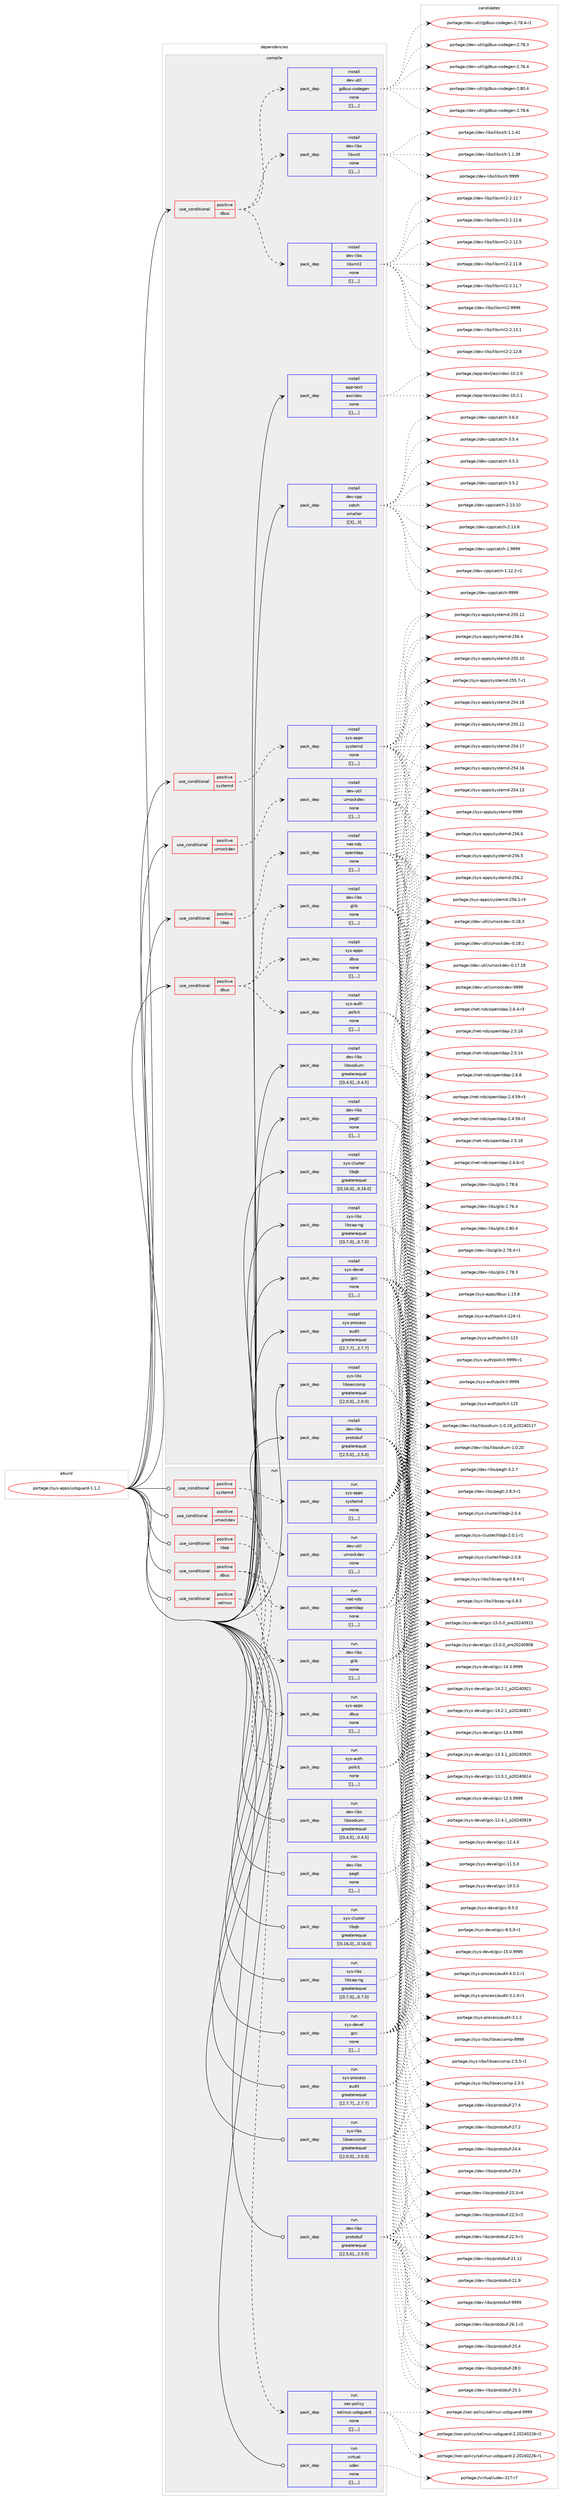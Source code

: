 digraph prolog {

# *************
# Graph options
# *************

newrank=true;
concentrate=true;
compound=true;
graph [rankdir=LR,fontname=Helvetica,fontsize=10,ranksep=1.5];#, ranksep=2.5, nodesep=0.2];
edge  [arrowhead=vee];
node  [fontname=Helvetica,fontsize=10];

# **********
# The ebuild
# **********

subgraph cluster_leftcol {
color=gray;
label=<<i>ebuild</i>>;
id [label="portage://sys-apps/usbguard-1.1.2", color=red, width=4, href="../sys-apps/usbguard-1.1.2.svg"];
}

# ****************
# The dependencies
# ****************

subgraph cluster_midcol {
color=gray;
label=<<i>dependencies</i>>;
subgraph cluster_compile {
fillcolor="#eeeeee";
style=filled;
label=<<i>compile</i>>;
subgraph cond117088 {
dependency437001 [label=<<TABLE BORDER="0" CELLBORDER="1" CELLSPACING="0" CELLPADDING="4"><TR><TD ROWSPAN="3" CELLPADDING="10">use_conditional</TD></TR><TR><TD>positive</TD></TR><TR><TD>dbus</TD></TR></TABLE>>, shape=none, color=red];
subgraph pack316968 {
dependency437002 [label=<<TABLE BORDER="0" CELLBORDER="1" CELLSPACING="0" CELLPADDING="4" WIDTH="220"><TR><TD ROWSPAN="6" CELLPADDING="30">pack_dep</TD></TR><TR><TD WIDTH="110">install</TD></TR><TR><TD>dev-libs</TD></TR><TR><TD>glib</TD></TR><TR><TD>none</TD></TR><TR><TD>[[],,,,]</TD></TR></TABLE>>, shape=none, color=blue];
}
dependency437001:e -> dependency437002:w [weight=20,style="dashed",arrowhead="vee"];
subgraph pack316969 {
dependency437003 [label=<<TABLE BORDER="0" CELLBORDER="1" CELLSPACING="0" CELLPADDING="4" WIDTH="220"><TR><TD ROWSPAN="6" CELLPADDING="30">pack_dep</TD></TR><TR><TD WIDTH="110">install</TD></TR><TR><TD>sys-apps</TD></TR><TR><TD>dbus</TD></TR><TR><TD>none</TD></TR><TR><TD>[[],,,,]</TD></TR></TABLE>>, shape=none, color=blue];
}
dependency437001:e -> dependency437003:w [weight=20,style="dashed",arrowhead="vee"];
subgraph pack316970 {
dependency437004 [label=<<TABLE BORDER="0" CELLBORDER="1" CELLSPACING="0" CELLPADDING="4" WIDTH="220"><TR><TD ROWSPAN="6" CELLPADDING="30">pack_dep</TD></TR><TR><TD WIDTH="110">install</TD></TR><TR><TD>sys-auth</TD></TR><TR><TD>polkit</TD></TR><TR><TD>none</TD></TR><TR><TD>[[],,,,]</TD></TR></TABLE>>, shape=none, color=blue];
}
dependency437001:e -> dependency437004:w [weight=20,style="dashed",arrowhead="vee"];
}
id:e -> dependency437001:w [weight=20,style="solid",arrowhead="vee"];
subgraph cond117089 {
dependency437005 [label=<<TABLE BORDER="0" CELLBORDER="1" CELLSPACING="0" CELLPADDING="4"><TR><TD ROWSPAN="3" CELLPADDING="10">use_conditional</TD></TR><TR><TD>positive</TD></TR><TR><TD>dbus</TD></TR></TABLE>>, shape=none, color=red];
subgraph pack316971 {
dependency437006 [label=<<TABLE BORDER="0" CELLBORDER="1" CELLSPACING="0" CELLPADDING="4" WIDTH="220"><TR><TD ROWSPAN="6" CELLPADDING="30">pack_dep</TD></TR><TR><TD WIDTH="110">install</TD></TR><TR><TD>dev-libs</TD></TR><TR><TD>libxml2</TD></TR><TR><TD>none</TD></TR><TR><TD>[[],,,,]</TD></TR></TABLE>>, shape=none, color=blue];
}
dependency437005:e -> dependency437006:w [weight=20,style="dashed",arrowhead="vee"];
subgraph pack316972 {
dependency437007 [label=<<TABLE BORDER="0" CELLBORDER="1" CELLSPACING="0" CELLPADDING="4" WIDTH="220"><TR><TD ROWSPAN="6" CELLPADDING="30">pack_dep</TD></TR><TR><TD WIDTH="110">install</TD></TR><TR><TD>dev-libs</TD></TR><TR><TD>libxslt</TD></TR><TR><TD>none</TD></TR><TR><TD>[[],,,,]</TD></TR></TABLE>>, shape=none, color=blue];
}
dependency437005:e -> dependency437007:w [weight=20,style="dashed",arrowhead="vee"];
subgraph pack316973 {
dependency437008 [label=<<TABLE BORDER="0" CELLBORDER="1" CELLSPACING="0" CELLPADDING="4" WIDTH="220"><TR><TD ROWSPAN="6" CELLPADDING="30">pack_dep</TD></TR><TR><TD WIDTH="110">install</TD></TR><TR><TD>dev-util</TD></TR><TR><TD>gdbus-codegen</TD></TR><TR><TD>none</TD></TR><TR><TD>[[],,,,]</TD></TR></TABLE>>, shape=none, color=blue];
}
dependency437005:e -> dependency437008:w [weight=20,style="dashed",arrowhead="vee"];
}
id:e -> dependency437005:w [weight=20,style="solid",arrowhead="vee"];
subgraph cond117090 {
dependency437009 [label=<<TABLE BORDER="0" CELLBORDER="1" CELLSPACING="0" CELLPADDING="4"><TR><TD ROWSPAN="3" CELLPADDING="10">use_conditional</TD></TR><TR><TD>positive</TD></TR><TR><TD>ldap</TD></TR></TABLE>>, shape=none, color=red];
subgraph pack316974 {
dependency437010 [label=<<TABLE BORDER="0" CELLBORDER="1" CELLSPACING="0" CELLPADDING="4" WIDTH="220"><TR><TD ROWSPAN="6" CELLPADDING="30">pack_dep</TD></TR><TR><TD WIDTH="110">install</TD></TR><TR><TD>net-nds</TD></TR><TR><TD>openldap</TD></TR><TR><TD>none</TD></TR><TR><TD>[[],,,,]</TD></TR></TABLE>>, shape=none, color=blue];
}
dependency437009:e -> dependency437010:w [weight=20,style="dashed",arrowhead="vee"];
}
id:e -> dependency437009:w [weight=20,style="solid",arrowhead="vee"];
subgraph cond117091 {
dependency437011 [label=<<TABLE BORDER="0" CELLBORDER="1" CELLSPACING="0" CELLPADDING="4"><TR><TD ROWSPAN="3" CELLPADDING="10">use_conditional</TD></TR><TR><TD>positive</TD></TR><TR><TD>systemd</TD></TR></TABLE>>, shape=none, color=red];
subgraph pack316975 {
dependency437012 [label=<<TABLE BORDER="0" CELLBORDER="1" CELLSPACING="0" CELLPADDING="4" WIDTH="220"><TR><TD ROWSPAN="6" CELLPADDING="30">pack_dep</TD></TR><TR><TD WIDTH="110">install</TD></TR><TR><TD>sys-apps</TD></TR><TR><TD>systemd</TD></TR><TR><TD>none</TD></TR><TR><TD>[[],,,,]</TD></TR></TABLE>>, shape=none, color=blue];
}
dependency437011:e -> dependency437012:w [weight=20,style="dashed",arrowhead="vee"];
}
id:e -> dependency437011:w [weight=20,style="solid",arrowhead="vee"];
subgraph cond117092 {
dependency437013 [label=<<TABLE BORDER="0" CELLBORDER="1" CELLSPACING="0" CELLPADDING="4"><TR><TD ROWSPAN="3" CELLPADDING="10">use_conditional</TD></TR><TR><TD>positive</TD></TR><TR><TD>umockdev</TD></TR></TABLE>>, shape=none, color=red];
subgraph pack316976 {
dependency437014 [label=<<TABLE BORDER="0" CELLBORDER="1" CELLSPACING="0" CELLPADDING="4" WIDTH="220"><TR><TD ROWSPAN="6" CELLPADDING="30">pack_dep</TD></TR><TR><TD WIDTH="110">install</TD></TR><TR><TD>dev-util</TD></TR><TR><TD>umockdev</TD></TR><TR><TD>none</TD></TR><TR><TD>[[],,,,]</TD></TR></TABLE>>, shape=none, color=blue];
}
dependency437013:e -> dependency437014:w [weight=20,style="dashed",arrowhead="vee"];
}
id:e -> dependency437013:w [weight=20,style="solid",arrowhead="vee"];
subgraph pack316977 {
dependency437015 [label=<<TABLE BORDER="0" CELLBORDER="1" CELLSPACING="0" CELLPADDING="4" WIDTH="220"><TR><TD ROWSPAN="6" CELLPADDING="30">pack_dep</TD></TR><TR><TD WIDTH="110">install</TD></TR><TR><TD>app-text</TD></TR><TR><TD>asciidoc</TD></TR><TR><TD>none</TD></TR><TR><TD>[[],,,,]</TD></TR></TABLE>>, shape=none, color=blue];
}
id:e -> dependency437015:w [weight=20,style="solid",arrowhead="vee"];
subgraph pack316978 {
dependency437016 [label=<<TABLE BORDER="0" CELLBORDER="1" CELLSPACING="0" CELLPADDING="4" WIDTH="220"><TR><TD ROWSPAN="6" CELLPADDING="30">pack_dep</TD></TR><TR><TD WIDTH="110">install</TD></TR><TR><TD>dev-cpp</TD></TR><TR><TD>catch</TD></TR><TR><TD>smaller</TD></TR><TR><TD>[[3],,,3]</TD></TR></TABLE>>, shape=none, color=blue];
}
id:e -> dependency437016:w [weight=20,style="solid",arrowhead="vee"];
subgraph pack316979 {
dependency437017 [label=<<TABLE BORDER="0" CELLBORDER="1" CELLSPACING="0" CELLPADDING="4" WIDTH="220"><TR><TD ROWSPAN="6" CELLPADDING="30">pack_dep</TD></TR><TR><TD WIDTH="110">install</TD></TR><TR><TD>dev-libs</TD></TR><TR><TD>libsodium</TD></TR><TR><TD>greaterequal</TD></TR><TR><TD>[[0,4,5],,,0.4.5]</TD></TR></TABLE>>, shape=none, color=blue];
}
id:e -> dependency437017:w [weight=20,style="solid",arrowhead="vee"];
subgraph pack316980 {
dependency437018 [label=<<TABLE BORDER="0" CELLBORDER="1" CELLSPACING="0" CELLPADDING="4" WIDTH="220"><TR><TD ROWSPAN="6" CELLPADDING="30">pack_dep</TD></TR><TR><TD WIDTH="110">install</TD></TR><TR><TD>dev-libs</TD></TR><TR><TD>pegtl</TD></TR><TR><TD>none</TD></TR><TR><TD>[[],,,,]</TD></TR></TABLE>>, shape=none, color=blue];
}
id:e -> dependency437018:w [weight=20,style="solid",arrowhead="vee"];
subgraph pack316981 {
dependency437019 [label=<<TABLE BORDER="0" CELLBORDER="1" CELLSPACING="0" CELLPADDING="4" WIDTH="220"><TR><TD ROWSPAN="6" CELLPADDING="30">pack_dep</TD></TR><TR><TD WIDTH="110">install</TD></TR><TR><TD>dev-libs</TD></TR><TR><TD>protobuf</TD></TR><TR><TD>greaterequal</TD></TR><TR><TD>[[2,5,0],,,2.5.0]</TD></TR></TABLE>>, shape=none, color=blue];
}
id:e -> dependency437019:w [weight=20,style="solid",arrowhead="vee"];
subgraph pack316982 {
dependency437020 [label=<<TABLE BORDER="0" CELLBORDER="1" CELLSPACING="0" CELLPADDING="4" WIDTH="220"><TR><TD ROWSPAN="6" CELLPADDING="30">pack_dep</TD></TR><TR><TD WIDTH="110">install</TD></TR><TR><TD>sys-cluster</TD></TR><TR><TD>libqb</TD></TR><TR><TD>greaterequal</TD></TR><TR><TD>[[0,16,0],,,0.16.0]</TD></TR></TABLE>>, shape=none, color=blue];
}
id:e -> dependency437020:w [weight=20,style="solid",arrowhead="vee"];
subgraph pack316983 {
dependency437021 [label=<<TABLE BORDER="0" CELLBORDER="1" CELLSPACING="0" CELLPADDING="4" WIDTH="220"><TR><TD ROWSPAN="6" CELLPADDING="30">pack_dep</TD></TR><TR><TD WIDTH="110">install</TD></TR><TR><TD>sys-devel</TD></TR><TR><TD>gcc</TD></TR><TR><TD>none</TD></TR><TR><TD>[[],,,,]</TD></TR></TABLE>>, shape=none, color=blue];
}
id:e -> dependency437021:w [weight=20,style="solid",arrowhead="vee"];
subgraph pack316984 {
dependency437022 [label=<<TABLE BORDER="0" CELLBORDER="1" CELLSPACING="0" CELLPADDING="4" WIDTH="220"><TR><TD ROWSPAN="6" CELLPADDING="30">pack_dep</TD></TR><TR><TD WIDTH="110">install</TD></TR><TR><TD>sys-libs</TD></TR><TR><TD>libcap-ng</TD></TR><TR><TD>greaterequal</TD></TR><TR><TD>[[0,7,0],,,0.7.0]</TD></TR></TABLE>>, shape=none, color=blue];
}
id:e -> dependency437022:w [weight=20,style="solid",arrowhead="vee"];
subgraph pack316985 {
dependency437023 [label=<<TABLE BORDER="0" CELLBORDER="1" CELLSPACING="0" CELLPADDING="4" WIDTH="220"><TR><TD ROWSPAN="6" CELLPADDING="30">pack_dep</TD></TR><TR><TD WIDTH="110">install</TD></TR><TR><TD>sys-libs</TD></TR><TR><TD>libseccomp</TD></TR><TR><TD>greaterequal</TD></TR><TR><TD>[[2,0,0],,,2.0.0]</TD></TR></TABLE>>, shape=none, color=blue];
}
id:e -> dependency437023:w [weight=20,style="solid",arrowhead="vee"];
subgraph pack316986 {
dependency437024 [label=<<TABLE BORDER="0" CELLBORDER="1" CELLSPACING="0" CELLPADDING="4" WIDTH="220"><TR><TD ROWSPAN="6" CELLPADDING="30">pack_dep</TD></TR><TR><TD WIDTH="110">install</TD></TR><TR><TD>sys-process</TD></TR><TR><TD>audit</TD></TR><TR><TD>greaterequal</TD></TR><TR><TD>[[2,7,7],,,2.7.7]</TD></TR></TABLE>>, shape=none, color=blue];
}
id:e -> dependency437024:w [weight=20,style="solid",arrowhead="vee"];
}
subgraph cluster_compileandrun {
fillcolor="#eeeeee";
style=filled;
label=<<i>compile and run</i>>;
}
subgraph cluster_run {
fillcolor="#eeeeee";
style=filled;
label=<<i>run</i>>;
subgraph cond117093 {
dependency437025 [label=<<TABLE BORDER="0" CELLBORDER="1" CELLSPACING="0" CELLPADDING="4"><TR><TD ROWSPAN="3" CELLPADDING="10">use_conditional</TD></TR><TR><TD>positive</TD></TR><TR><TD>dbus</TD></TR></TABLE>>, shape=none, color=red];
subgraph pack316987 {
dependency437026 [label=<<TABLE BORDER="0" CELLBORDER="1" CELLSPACING="0" CELLPADDING="4" WIDTH="220"><TR><TD ROWSPAN="6" CELLPADDING="30">pack_dep</TD></TR><TR><TD WIDTH="110">run</TD></TR><TR><TD>dev-libs</TD></TR><TR><TD>glib</TD></TR><TR><TD>none</TD></TR><TR><TD>[[],,,,]</TD></TR></TABLE>>, shape=none, color=blue];
}
dependency437025:e -> dependency437026:w [weight=20,style="dashed",arrowhead="vee"];
subgraph pack316988 {
dependency437027 [label=<<TABLE BORDER="0" CELLBORDER="1" CELLSPACING="0" CELLPADDING="4" WIDTH="220"><TR><TD ROWSPAN="6" CELLPADDING="30">pack_dep</TD></TR><TR><TD WIDTH="110">run</TD></TR><TR><TD>sys-apps</TD></TR><TR><TD>dbus</TD></TR><TR><TD>none</TD></TR><TR><TD>[[],,,,]</TD></TR></TABLE>>, shape=none, color=blue];
}
dependency437025:e -> dependency437027:w [weight=20,style="dashed",arrowhead="vee"];
subgraph pack316989 {
dependency437028 [label=<<TABLE BORDER="0" CELLBORDER="1" CELLSPACING="0" CELLPADDING="4" WIDTH="220"><TR><TD ROWSPAN="6" CELLPADDING="30">pack_dep</TD></TR><TR><TD WIDTH="110">run</TD></TR><TR><TD>sys-auth</TD></TR><TR><TD>polkit</TD></TR><TR><TD>none</TD></TR><TR><TD>[[],,,,]</TD></TR></TABLE>>, shape=none, color=blue];
}
dependency437025:e -> dependency437028:w [weight=20,style="dashed",arrowhead="vee"];
}
id:e -> dependency437025:w [weight=20,style="solid",arrowhead="odot"];
subgraph cond117094 {
dependency437029 [label=<<TABLE BORDER="0" CELLBORDER="1" CELLSPACING="0" CELLPADDING="4"><TR><TD ROWSPAN="3" CELLPADDING="10">use_conditional</TD></TR><TR><TD>positive</TD></TR><TR><TD>ldap</TD></TR></TABLE>>, shape=none, color=red];
subgraph pack316990 {
dependency437030 [label=<<TABLE BORDER="0" CELLBORDER="1" CELLSPACING="0" CELLPADDING="4" WIDTH="220"><TR><TD ROWSPAN="6" CELLPADDING="30">pack_dep</TD></TR><TR><TD WIDTH="110">run</TD></TR><TR><TD>net-nds</TD></TR><TR><TD>openldap</TD></TR><TR><TD>none</TD></TR><TR><TD>[[],,,,]</TD></TR></TABLE>>, shape=none, color=blue];
}
dependency437029:e -> dependency437030:w [weight=20,style="dashed",arrowhead="vee"];
}
id:e -> dependency437029:w [weight=20,style="solid",arrowhead="odot"];
subgraph cond117095 {
dependency437031 [label=<<TABLE BORDER="0" CELLBORDER="1" CELLSPACING="0" CELLPADDING="4"><TR><TD ROWSPAN="3" CELLPADDING="10">use_conditional</TD></TR><TR><TD>positive</TD></TR><TR><TD>selinux</TD></TR></TABLE>>, shape=none, color=red];
subgraph pack316991 {
dependency437032 [label=<<TABLE BORDER="0" CELLBORDER="1" CELLSPACING="0" CELLPADDING="4" WIDTH="220"><TR><TD ROWSPAN="6" CELLPADDING="30">pack_dep</TD></TR><TR><TD WIDTH="110">run</TD></TR><TR><TD>sec-policy</TD></TR><TR><TD>selinux-usbguard</TD></TR><TR><TD>none</TD></TR><TR><TD>[[],,,,]</TD></TR></TABLE>>, shape=none, color=blue];
}
dependency437031:e -> dependency437032:w [weight=20,style="dashed",arrowhead="vee"];
}
id:e -> dependency437031:w [weight=20,style="solid",arrowhead="odot"];
subgraph cond117096 {
dependency437033 [label=<<TABLE BORDER="0" CELLBORDER="1" CELLSPACING="0" CELLPADDING="4"><TR><TD ROWSPAN="3" CELLPADDING="10">use_conditional</TD></TR><TR><TD>positive</TD></TR><TR><TD>systemd</TD></TR></TABLE>>, shape=none, color=red];
subgraph pack316992 {
dependency437034 [label=<<TABLE BORDER="0" CELLBORDER="1" CELLSPACING="0" CELLPADDING="4" WIDTH="220"><TR><TD ROWSPAN="6" CELLPADDING="30">pack_dep</TD></TR><TR><TD WIDTH="110">run</TD></TR><TR><TD>sys-apps</TD></TR><TR><TD>systemd</TD></TR><TR><TD>none</TD></TR><TR><TD>[[],,,,]</TD></TR></TABLE>>, shape=none, color=blue];
}
dependency437033:e -> dependency437034:w [weight=20,style="dashed",arrowhead="vee"];
}
id:e -> dependency437033:w [weight=20,style="solid",arrowhead="odot"];
subgraph cond117097 {
dependency437035 [label=<<TABLE BORDER="0" CELLBORDER="1" CELLSPACING="0" CELLPADDING="4"><TR><TD ROWSPAN="3" CELLPADDING="10">use_conditional</TD></TR><TR><TD>positive</TD></TR><TR><TD>umockdev</TD></TR></TABLE>>, shape=none, color=red];
subgraph pack316993 {
dependency437036 [label=<<TABLE BORDER="0" CELLBORDER="1" CELLSPACING="0" CELLPADDING="4" WIDTH="220"><TR><TD ROWSPAN="6" CELLPADDING="30">pack_dep</TD></TR><TR><TD WIDTH="110">run</TD></TR><TR><TD>dev-util</TD></TR><TR><TD>umockdev</TD></TR><TR><TD>none</TD></TR><TR><TD>[[],,,,]</TD></TR></TABLE>>, shape=none, color=blue];
}
dependency437035:e -> dependency437036:w [weight=20,style="dashed",arrowhead="vee"];
}
id:e -> dependency437035:w [weight=20,style="solid",arrowhead="odot"];
subgraph pack316994 {
dependency437037 [label=<<TABLE BORDER="0" CELLBORDER="1" CELLSPACING="0" CELLPADDING="4" WIDTH="220"><TR><TD ROWSPAN="6" CELLPADDING="30">pack_dep</TD></TR><TR><TD WIDTH="110">run</TD></TR><TR><TD>dev-libs</TD></TR><TR><TD>libsodium</TD></TR><TR><TD>greaterequal</TD></TR><TR><TD>[[0,4,5],,,0.4.5]</TD></TR></TABLE>>, shape=none, color=blue];
}
id:e -> dependency437037:w [weight=20,style="solid",arrowhead="odot"];
subgraph pack316995 {
dependency437038 [label=<<TABLE BORDER="0" CELLBORDER="1" CELLSPACING="0" CELLPADDING="4" WIDTH="220"><TR><TD ROWSPAN="6" CELLPADDING="30">pack_dep</TD></TR><TR><TD WIDTH="110">run</TD></TR><TR><TD>dev-libs</TD></TR><TR><TD>pegtl</TD></TR><TR><TD>none</TD></TR><TR><TD>[[],,,,]</TD></TR></TABLE>>, shape=none, color=blue];
}
id:e -> dependency437038:w [weight=20,style="solid",arrowhead="odot"];
subgraph pack316996 {
dependency437039 [label=<<TABLE BORDER="0" CELLBORDER="1" CELLSPACING="0" CELLPADDING="4" WIDTH="220"><TR><TD ROWSPAN="6" CELLPADDING="30">pack_dep</TD></TR><TR><TD WIDTH="110">run</TD></TR><TR><TD>dev-libs</TD></TR><TR><TD>protobuf</TD></TR><TR><TD>greaterequal</TD></TR><TR><TD>[[2,5,0],,,2.5.0]</TD></TR></TABLE>>, shape=none, color=blue];
}
id:e -> dependency437039:w [weight=20,style="solid",arrowhead="odot"];
subgraph pack316997 {
dependency437040 [label=<<TABLE BORDER="0" CELLBORDER="1" CELLSPACING="0" CELLPADDING="4" WIDTH="220"><TR><TD ROWSPAN="6" CELLPADDING="30">pack_dep</TD></TR><TR><TD WIDTH="110">run</TD></TR><TR><TD>sys-cluster</TD></TR><TR><TD>libqb</TD></TR><TR><TD>greaterequal</TD></TR><TR><TD>[[0,16,0],,,0.16.0]</TD></TR></TABLE>>, shape=none, color=blue];
}
id:e -> dependency437040:w [weight=20,style="solid",arrowhead="odot"];
subgraph pack316998 {
dependency437041 [label=<<TABLE BORDER="0" CELLBORDER="1" CELLSPACING="0" CELLPADDING="4" WIDTH="220"><TR><TD ROWSPAN="6" CELLPADDING="30">pack_dep</TD></TR><TR><TD WIDTH="110">run</TD></TR><TR><TD>sys-devel</TD></TR><TR><TD>gcc</TD></TR><TR><TD>none</TD></TR><TR><TD>[[],,,,]</TD></TR></TABLE>>, shape=none, color=blue];
}
id:e -> dependency437041:w [weight=20,style="solid",arrowhead="odot"];
subgraph pack316999 {
dependency437042 [label=<<TABLE BORDER="0" CELLBORDER="1" CELLSPACING="0" CELLPADDING="4" WIDTH="220"><TR><TD ROWSPAN="6" CELLPADDING="30">pack_dep</TD></TR><TR><TD WIDTH="110">run</TD></TR><TR><TD>sys-libs</TD></TR><TR><TD>libcap-ng</TD></TR><TR><TD>greaterequal</TD></TR><TR><TD>[[0,7,0],,,0.7.0]</TD></TR></TABLE>>, shape=none, color=blue];
}
id:e -> dependency437042:w [weight=20,style="solid",arrowhead="odot"];
subgraph pack317000 {
dependency437043 [label=<<TABLE BORDER="0" CELLBORDER="1" CELLSPACING="0" CELLPADDING="4" WIDTH="220"><TR><TD ROWSPAN="6" CELLPADDING="30">pack_dep</TD></TR><TR><TD WIDTH="110">run</TD></TR><TR><TD>sys-libs</TD></TR><TR><TD>libseccomp</TD></TR><TR><TD>greaterequal</TD></TR><TR><TD>[[2,0,0],,,2.0.0]</TD></TR></TABLE>>, shape=none, color=blue];
}
id:e -> dependency437043:w [weight=20,style="solid",arrowhead="odot"];
subgraph pack317001 {
dependency437044 [label=<<TABLE BORDER="0" CELLBORDER="1" CELLSPACING="0" CELLPADDING="4" WIDTH="220"><TR><TD ROWSPAN="6" CELLPADDING="30">pack_dep</TD></TR><TR><TD WIDTH="110">run</TD></TR><TR><TD>sys-process</TD></TR><TR><TD>audit</TD></TR><TR><TD>greaterequal</TD></TR><TR><TD>[[2,7,7],,,2.7.7]</TD></TR></TABLE>>, shape=none, color=blue];
}
id:e -> dependency437044:w [weight=20,style="solid",arrowhead="odot"];
subgraph pack317002 {
dependency437045 [label=<<TABLE BORDER="0" CELLBORDER="1" CELLSPACING="0" CELLPADDING="4" WIDTH="220"><TR><TD ROWSPAN="6" CELLPADDING="30">pack_dep</TD></TR><TR><TD WIDTH="110">run</TD></TR><TR><TD>virtual</TD></TR><TR><TD>udev</TD></TR><TR><TD>none</TD></TR><TR><TD>[[],,,,]</TD></TR></TABLE>>, shape=none, color=blue];
}
id:e -> dependency437045:w [weight=20,style="solid",arrowhead="odot"];
}
}

# **************
# The candidates
# **************

subgraph cluster_choices {
rank=same;
color=gray;
label=<<i>candidates</i>>;

subgraph choice316968 {
color=black;
nodesep=1;
choice1001011184510810598115471031081059845504656484652 [label="portage://dev-libs/glib-2.80.4", color=red, width=4,href="../dev-libs/glib-2.80.4.svg"];
choice1001011184510810598115471031081059845504655564654 [label="portage://dev-libs/glib-2.78.6", color=red, width=4,href="../dev-libs/glib-2.78.6.svg"];
choice10010111845108105981154710310810598455046555646524511449 [label="portage://dev-libs/glib-2.78.4-r1", color=red, width=4,href="../dev-libs/glib-2.78.4-r1.svg"];
choice1001011184510810598115471031081059845504655564651 [label="portage://dev-libs/glib-2.78.3", color=red, width=4,href="../dev-libs/glib-2.78.3.svg"];
choice1001011184510810598115471031081059845504655544652 [label="portage://dev-libs/glib-2.76.4", color=red, width=4,href="../dev-libs/glib-2.76.4.svg"];
dependency437002:e -> choice1001011184510810598115471031081059845504656484652:w [style=dotted,weight="100"];
dependency437002:e -> choice1001011184510810598115471031081059845504655564654:w [style=dotted,weight="100"];
dependency437002:e -> choice10010111845108105981154710310810598455046555646524511449:w [style=dotted,weight="100"];
dependency437002:e -> choice1001011184510810598115471031081059845504655564651:w [style=dotted,weight="100"];
dependency437002:e -> choice1001011184510810598115471031081059845504655544652:w [style=dotted,weight="100"];
}
subgraph choice316969 {
color=black;
nodesep=1;
choice1151211154597112112115471009811711545494649534656 [label="portage://sys-apps/dbus-1.15.8", color=red, width=4,href="../sys-apps/dbus-1.15.8.svg"];
dependency437003:e -> choice1151211154597112112115471009811711545494649534656:w [style=dotted,weight="100"];
}
subgraph choice316970 {
color=black;
nodesep=1;
choice11512111545971171161044711211110810710511645575757574511449 [label="portage://sys-auth/polkit-9999-r1", color=red, width=4,href="../sys-auth/polkit-9999-r1.svg"];
choice1151211154597117116104471121111081071051164557575757 [label="portage://sys-auth/polkit-9999", color=red, width=4,href="../sys-auth/polkit-9999.svg"];
choice11512111545971171161044711211110810710511645495053 [label="portage://sys-auth/polkit-125", color=red, width=4,href="../sys-auth/polkit-125.svg"];
choice115121115459711711610447112111108107105116454950524511449 [label="portage://sys-auth/polkit-124-r1", color=red, width=4,href="../sys-auth/polkit-124-r1.svg"];
choice11512111545971171161044711211110810710511645495051 [label="portage://sys-auth/polkit-123", color=red, width=4,href="../sys-auth/polkit-123.svg"];
dependency437004:e -> choice11512111545971171161044711211110810710511645575757574511449:w [style=dotted,weight="100"];
dependency437004:e -> choice1151211154597117116104471121111081071051164557575757:w [style=dotted,weight="100"];
dependency437004:e -> choice11512111545971171161044711211110810710511645495053:w [style=dotted,weight="100"];
dependency437004:e -> choice115121115459711711610447112111108107105116454950524511449:w [style=dotted,weight="100"];
dependency437004:e -> choice11512111545971171161044711211110810710511645495051:w [style=dotted,weight="100"];
}
subgraph choice316971 {
color=black;
nodesep=1;
choice10010111845108105981154710810598120109108504557575757 [label="portage://dev-libs/libxml2-9999", color=red, width=4,href="../dev-libs/libxml2-9999.svg"];
choice100101118451081059811547108105981201091085045504649514649 [label="portage://dev-libs/libxml2-2.13.1", color=red, width=4,href="../dev-libs/libxml2-2.13.1.svg"];
choice100101118451081059811547108105981201091085045504649504656 [label="portage://dev-libs/libxml2-2.12.8", color=red, width=4,href="../dev-libs/libxml2-2.12.8.svg"];
choice100101118451081059811547108105981201091085045504649504655 [label="portage://dev-libs/libxml2-2.12.7", color=red, width=4,href="../dev-libs/libxml2-2.12.7.svg"];
choice100101118451081059811547108105981201091085045504649504654 [label="portage://dev-libs/libxml2-2.12.6", color=red, width=4,href="../dev-libs/libxml2-2.12.6.svg"];
choice100101118451081059811547108105981201091085045504649504653 [label="portage://dev-libs/libxml2-2.12.5", color=red, width=4,href="../dev-libs/libxml2-2.12.5.svg"];
choice100101118451081059811547108105981201091085045504649494656 [label="portage://dev-libs/libxml2-2.11.8", color=red, width=4,href="../dev-libs/libxml2-2.11.8.svg"];
choice100101118451081059811547108105981201091085045504649494655 [label="portage://dev-libs/libxml2-2.11.7", color=red, width=4,href="../dev-libs/libxml2-2.11.7.svg"];
dependency437006:e -> choice10010111845108105981154710810598120109108504557575757:w [style=dotted,weight="100"];
dependency437006:e -> choice100101118451081059811547108105981201091085045504649514649:w [style=dotted,weight="100"];
dependency437006:e -> choice100101118451081059811547108105981201091085045504649504656:w [style=dotted,weight="100"];
dependency437006:e -> choice100101118451081059811547108105981201091085045504649504655:w [style=dotted,weight="100"];
dependency437006:e -> choice100101118451081059811547108105981201091085045504649504654:w [style=dotted,weight="100"];
dependency437006:e -> choice100101118451081059811547108105981201091085045504649504653:w [style=dotted,weight="100"];
dependency437006:e -> choice100101118451081059811547108105981201091085045504649494656:w [style=dotted,weight="100"];
dependency437006:e -> choice100101118451081059811547108105981201091085045504649494655:w [style=dotted,weight="100"];
}
subgraph choice316972 {
color=black;
nodesep=1;
choice100101118451081059811547108105981201151081164557575757 [label="portage://dev-libs/libxslt-9999", color=red, width=4,href="../dev-libs/libxslt-9999.svg"];
choice1001011184510810598115471081059812011510811645494649465249 [label="portage://dev-libs/libxslt-1.1.41", color=red, width=4,href="../dev-libs/libxslt-1.1.41.svg"];
choice1001011184510810598115471081059812011510811645494649465157 [label="portage://dev-libs/libxslt-1.1.39", color=red, width=4,href="../dev-libs/libxslt-1.1.39.svg"];
dependency437007:e -> choice100101118451081059811547108105981201151081164557575757:w [style=dotted,weight="100"];
dependency437007:e -> choice1001011184510810598115471081059812011510811645494649465249:w [style=dotted,weight="100"];
dependency437007:e -> choice1001011184510810598115471081059812011510811645494649465157:w [style=dotted,weight="100"];
}
subgraph choice316973 {
color=black;
nodesep=1;
choice100101118451171161051084710310098117115459911110010110310111045504656484652 [label="portage://dev-util/gdbus-codegen-2.80.4", color=red, width=4,href="../dev-util/gdbus-codegen-2.80.4.svg"];
choice100101118451171161051084710310098117115459911110010110310111045504655564654 [label="portage://dev-util/gdbus-codegen-2.78.6", color=red, width=4,href="../dev-util/gdbus-codegen-2.78.6.svg"];
choice1001011184511711610510847103100981171154599111100101103101110455046555646524511449 [label="portage://dev-util/gdbus-codegen-2.78.4-r1", color=red, width=4,href="../dev-util/gdbus-codegen-2.78.4-r1.svg"];
choice100101118451171161051084710310098117115459911110010110310111045504655564651 [label="portage://dev-util/gdbus-codegen-2.78.3", color=red, width=4,href="../dev-util/gdbus-codegen-2.78.3.svg"];
choice100101118451171161051084710310098117115459911110010110310111045504655544652 [label="portage://dev-util/gdbus-codegen-2.76.4", color=red, width=4,href="../dev-util/gdbus-codegen-2.76.4.svg"];
dependency437008:e -> choice100101118451171161051084710310098117115459911110010110310111045504656484652:w [style=dotted,weight="100"];
dependency437008:e -> choice100101118451171161051084710310098117115459911110010110310111045504655564654:w [style=dotted,weight="100"];
dependency437008:e -> choice1001011184511711610510847103100981171154599111100101103101110455046555646524511449:w [style=dotted,weight="100"];
dependency437008:e -> choice100101118451171161051084710310098117115459911110010110310111045504655564651:w [style=dotted,weight="100"];
dependency437008:e -> choice100101118451171161051084710310098117115459911110010110310111045504655544652:w [style=dotted,weight="100"];
}
subgraph choice316974 {
color=black;
nodesep=1;
choice110101116451101001154711111210111010810097112455046544656 [label="portage://net-nds/openldap-2.6.8", color=red, width=4,href="../net-nds/openldap-2.6.8.svg"];
choice1101011164511010011547111112101110108100971124550465446544511450 [label="portage://net-nds/openldap-2.6.6-r2", color=red, width=4,href="../net-nds/openldap-2.6.6-r2.svg"];
choice1101011164511010011547111112101110108100971124550465446524511451 [label="portage://net-nds/openldap-2.6.4-r3", color=red, width=4,href="../net-nds/openldap-2.6.4-r3.svg"];
choice11010111645110100115471111121011101081009711245504653464956 [label="portage://net-nds/openldap-2.5.18", color=red, width=4,href="../net-nds/openldap-2.5.18.svg"];
choice11010111645110100115471111121011101081009711245504653464954 [label="portage://net-nds/openldap-2.5.16", color=red, width=4,href="../net-nds/openldap-2.5.16.svg"];
choice11010111645110100115471111121011101081009711245504653464952 [label="portage://net-nds/openldap-2.5.14", color=red, width=4,href="../net-nds/openldap-2.5.14.svg"];
choice110101116451101001154711111210111010810097112455046524653574511451 [label="portage://net-nds/openldap-2.4.59-r3", color=red, width=4,href="../net-nds/openldap-2.4.59-r3.svg"];
choice110101116451101001154711111210111010810097112455046524653574511450 [label="portage://net-nds/openldap-2.4.59-r2", color=red, width=4,href="../net-nds/openldap-2.4.59-r2.svg"];
dependency437010:e -> choice110101116451101001154711111210111010810097112455046544656:w [style=dotted,weight="100"];
dependency437010:e -> choice1101011164511010011547111112101110108100971124550465446544511450:w [style=dotted,weight="100"];
dependency437010:e -> choice1101011164511010011547111112101110108100971124550465446524511451:w [style=dotted,weight="100"];
dependency437010:e -> choice11010111645110100115471111121011101081009711245504653464956:w [style=dotted,weight="100"];
dependency437010:e -> choice11010111645110100115471111121011101081009711245504653464954:w [style=dotted,weight="100"];
dependency437010:e -> choice11010111645110100115471111121011101081009711245504653464952:w [style=dotted,weight="100"];
dependency437010:e -> choice110101116451101001154711111210111010810097112455046524653574511451:w [style=dotted,weight="100"];
dependency437010:e -> choice110101116451101001154711111210111010810097112455046524653574511450:w [style=dotted,weight="100"];
}
subgraph choice316975 {
color=black;
nodesep=1;
choice1151211154597112112115471151211151161011091004557575757 [label="portage://sys-apps/systemd-9999", color=red, width=4,href="../sys-apps/systemd-9999.svg"];
choice115121115459711211211547115121115116101109100455053544654 [label="portage://sys-apps/systemd-256.6", color=red, width=4,href="../sys-apps/systemd-256.6.svg"];
choice115121115459711211211547115121115116101109100455053544653 [label="portage://sys-apps/systemd-256.5", color=red, width=4,href="../sys-apps/systemd-256.5.svg"];
choice115121115459711211211547115121115116101109100455053544652 [label="portage://sys-apps/systemd-256.4", color=red, width=4,href="../sys-apps/systemd-256.4.svg"];
choice115121115459711211211547115121115116101109100455053544650 [label="portage://sys-apps/systemd-256.2", color=red, width=4,href="../sys-apps/systemd-256.2.svg"];
choice1151211154597112112115471151211151161011091004550535446494511451 [label="portage://sys-apps/systemd-256.1-r3", color=red, width=4,href="../sys-apps/systemd-256.1-r3.svg"];
choice11512111545971121121154711512111511610110910045505353464950 [label="portage://sys-apps/systemd-255.12", color=red, width=4,href="../sys-apps/systemd-255.12.svg"];
choice11512111545971121121154711512111511610110910045505353464949 [label="portage://sys-apps/systemd-255.11", color=red, width=4,href="../sys-apps/systemd-255.11.svg"];
choice11512111545971121121154711512111511610110910045505353464948 [label="portage://sys-apps/systemd-255.10", color=red, width=4,href="../sys-apps/systemd-255.10.svg"];
choice1151211154597112112115471151211151161011091004550535346554511449 [label="portage://sys-apps/systemd-255.7-r1", color=red, width=4,href="../sys-apps/systemd-255.7-r1.svg"];
choice11512111545971121121154711512111511610110910045505352464956 [label="portage://sys-apps/systemd-254.18", color=red, width=4,href="../sys-apps/systemd-254.18.svg"];
choice11512111545971121121154711512111511610110910045505352464955 [label="portage://sys-apps/systemd-254.17", color=red, width=4,href="../sys-apps/systemd-254.17.svg"];
choice11512111545971121121154711512111511610110910045505352464954 [label="portage://sys-apps/systemd-254.16", color=red, width=4,href="../sys-apps/systemd-254.16.svg"];
choice11512111545971121121154711512111511610110910045505352464951 [label="portage://sys-apps/systemd-254.13", color=red, width=4,href="../sys-apps/systemd-254.13.svg"];
dependency437012:e -> choice1151211154597112112115471151211151161011091004557575757:w [style=dotted,weight="100"];
dependency437012:e -> choice115121115459711211211547115121115116101109100455053544654:w [style=dotted,weight="100"];
dependency437012:e -> choice115121115459711211211547115121115116101109100455053544653:w [style=dotted,weight="100"];
dependency437012:e -> choice115121115459711211211547115121115116101109100455053544652:w [style=dotted,weight="100"];
dependency437012:e -> choice115121115459711211211547115121115116101109100455053544650:w [style=dotted,weight="100"];
dependency437012:e -> choice1151211154597112112115471151211151161011091004550535446494511451:w [style=dotted,weight="100"];
dependency437012:e -> choice11512111545971121121154711512111511610110910045505353464950:w [style=dotted,weight="100"];
dependency437012:e -> choice11512111545971121121154711512111511610110910045505353464949:w [style=dotted,weight="100"];
dependency437012:e -> choice11512111545971121121154711512111511610110910045505353464948:w [style=dotted,weight="100"];
dependency437012:e -> choice1151211154597112112115471151211151161011091004550535346554511449:w [style=dotted,weight="100"];
dependency437012:e -> choice11512111545971121121154711512111511610110910045505352464956:w [style=dotted,weight="100"];
dependency437012:e -> choice11512111545971121121154711512111511610110910045505352464955:w [style=dotted,weight="100"];
dependency437012:e -> choice11512111545971121121154711512111511610110910045505352464954:w [style=dotted,weight="100"];
dependency437012:e -> choice11512111545971121121154711512111511610110910045505352464951:w [style=dotted,weight="100"];
}
subgraph choice316976 {
color=black;
nodesep=1;
choice1001011184511711610510847117109111991071001011184557575757 [label="portage://dev-util/umockdev-9999", color=red, width=4,href="../dev-util/umockdev-9999.svg"];
choice10010111845117116105108471171091119910710010111845484649564651 [label="portage://dev-util/umockdev-0.18.3", color=red, width=4,href="../dev-util/umockdev-0.18.3.svg"];
choice10010111845117116105108471171091119910710010111845484649564649 [label="portage://dev-util/umockdev-0.18.1", color=red, width=4,href="../dev-util/umockdev-0.18.1.svg"];
choice1001011184511711610510847117109111991071001011184548464955464956 [label="portage://dev-util/umockdev-0.17.18", color=red, width=4,href="../dev-util/umockdev-0.17.18.svg"];
dependency437014:e -> choice1001011184511711610510847117109111991071001011184557575757:w [style=dotted,weight="100"];
dependency437014:e -> choice10010111845117116105108471171091119910710010111845484649564651:w [style=dotted,weight="100"];
dependency437014:e -> choice10010111845117116105108471171091119910710010111845484649564649:w [style=dotted,weight="100"];
dependency437014:e -> choice1001011184511711610510847117109111991071001011184548464955464956:w [style=dotted,weight="100"];
}
subgraph choice316977 {
color=black;
nodesep=1;
choice97112112451161011201164797115991051051001119945494846504649 [label="portage://app-text/asciidoc-10.2.1", color=red, width=4,href="../app-text/asciidoc-10.2.1.svg"];
choice97112112451161011201164797115991051051001119945494846504648 [label="portage://app-text/asciidoc-10.2.0", color=red, width=4,href="../app-text/asciidoc-10.2.0.svg"];
dependency437015:e -> choice97112112451161011201164797115991051051001119945494846504649:w [style=dotted,weight="100"];
dependency437015:e -> choice97112112451161011201164797115991051051001119945494846504648:w [style=dotted,weight="100"];
}
subgraph choice316978 {
color=black;
nodesep=1;
choice1001011184599112112479997116991044557575757 [label="portage://dev-cpp/catch-9999", color=red, width=4,href="../dev-cpp/catch-9999.svg"];
choice100101118459911211247999711699104455146544648 [label="portage://dev-cpp/catch-3.6.0", color=red, width=4,href="../dev-cpp/catch-3.6.0.svg"];
choice100101118459911211247999711699104455146534652 [label="portage://dev-cpp/catch-3.5.4", color=red, width=4,href="../dev-cpp/catch-3.5.4.svg"];
choice100101118459911211247999711699104455146534651 [label="portage://dev-cpp/catch-3.5.3", color=red, width=4,href="../dev-cpp/catch-3.5.3.svg"];
choice100101118459911211247999711699104455146534650 [label="portage://dev-cpp/catch-3.5.2", color=red, width=4,href="../dev-cpp/catch-3.5.2.svg"];
choice1001011184599112112479997116991044550464951464948 [label="portage://dev-cpp/catch-2.13.10", color=red, width=4,href="../dev-cpp/catch-2.13.10.svg"];
choice10010111845991121124799971169910445504649514656 [label="portage://dev-cpp/catch-2.13.8", color=red, width=4,href="../dev-cpp/catch-2.13.8.svg"];
choice10010111845991121124799971169910445494657575757 [label="portage://dev-cpp/catch-1.9999", color=red, width=4,href="../dev-cpp/catch-1.9999.svg"];
choice100101118459911211247999711699104454946495046504511450 [label="portage://dev-cpp/catch-1.12.2-r2", color=red, width=4,href="../dev-cpp/catch-1.12.2-r2.svg"];
dependency437016:e -> choice1001011184599112112479997116991044557575757:w [style=dotted,weight="100"];
dependency437016:e -> choice100101118459911211247999711699104455146544648:w [style=dotted,weight="100"];
dependency437016:e -> choice100101118459911211247999711699104455146534652:w [style=dotted,weight="100"];
dependency437016:e -> choice100101118459911211247999711699104455146534651:w [style=dotted,weight="100"];
dependency437016:e -> choice100101118459911211247999711699104455146534650:w [style=dotted,weight="100"];
dependency437016:e -> choice1001011184599112112479997116991044550464951464948:w [style=dotted,weight="100"];
dependency437016:e -> choice10010111845991121124799971169910445504649514656:w [style=dotted,weight="100"];
dependency437016:e -> choice10010111845991121124799971169910445494657575757:w [style=dotted,weight="100"];
dependency437016:e -> choice100101118459911211247999711699104454946495046504511450:w [style=dotted,weight="100"];
}
subgraph choice316979 {
color=black;
nodesep=1;
choice1001011184510810598115471081059811511110010511710945494648465048 [label="portage://dev-libs/libsodium-1.0.20", color=red, width=4,href="../dev-libs/libsodium-1.0.20.svg"];
choice1001011184510810598115471081059811511110010511710945494648464957951125048505248494955 [label="portage://dev-libs/libsodium-1.0.19_p20240117", color=red, width=4,href="../dev-libs/libsodium-1.0.19_p20240117.svg"];
dependency437017:e -> choice1001011184510810598115471081059811511110010511710945494648465048:w [style=dotted,weight="100"];
dependency437017:e -> choice1001011184510810598115471081059811511110010511710945494648464957951125048505248494955:w [style=dotted,weight="100"];
}
subgraph choice316980 {
color=black;
nodesep=1;
choice100101118451081059811547112101103116108455146504655 [label="portage://dev-libs/pegtl-3.2.7", color=red, width=4,href="../dev-libs/pegtl-3.2.7.svg"];
choice1001011184510810598115471121011031161084550465646514511449 [label="portage://dev-libs/pegtl-2.8.3-r1", color=red, width=4,href="../dev-libs/pegtl-2.8.3-r1.svg"];
dependency437018:e -> choice100101118451081059811547112101103116108455146504655:w [style=dotted,weight="100"];
dependency437018:e -> choice1001011184510810598115471121011031161084550465646514511449:w [style=dotted,weight="100"];
}
subgraph choice316981 {
color=black;
nodesep=1;
choice100101118451081059811547112114111116111981171024557575757 [label="portage://dev-libs/protobuf-9999", color=red, width=4,href="../dev-libs/protobuf-9999.svg"];
choice100101118451081059811547112114111116111981171024550564648 [label="portage://dev-libs/protobuf-28.0", color=red, width=4,href="../dev-libs/protobuf-28.0.svg"];
choice100101118451081059811547112114111116111981171024550554652 [label="portage://dev-libs/protobuf-27.4", color=red, width=4,href="../dev-libs/protobuf-27.4.svg"];
choice100101118451081059811547112114111116111981171024550554650 [label="portage://dev-libs/protobuf-27.2", color=red, width=4,href="../dev-libs/protobuf-27.2.svg"];
choice1001011184510810598115471121141111161119811710245505446494511450 [label="portage://dev-libs/protobuf-26.1-r2", color=red, width=4,href="../dev-libs/protobuf-26.1-r2.svg"];
choice100101118451081059811547112114111116111981171024550534652 [label="portage://dev-libs/protobuf-25.4", color=red, width=4,href="../dev-libs/protobuf-25.4.svg"];
choice100101118451081059811547112114111116111981171024550534651 [label="portage://dev-libs/protobuf-25.3", color=red, width=4,href="../dev-libs/protobuf-25.3.svg"];
choice100101118451081059811547112114111116111981171024550524652 [label="portage://dev-libs/protobuf-24.4", color=red, width=4,href="../dev-libs/protobuf-24.4.svg"];
choice100101118451081059811547112114111116111981171024550514652 [label="portage://dev-libs/protobuf-23.4", color=red, width=4,href="../dev-libs/protobuf-23.4.svg"];
choice1001011184510810598115471121141111161119811710245505146514511452 [label="portage://dev-libs/protobuf-23.3-r4", color=red, width=4,href="../dev-libs/protobuf-23.3-r4.svg"];
choice1001011184510810598115471121141111161119811710245505046534511450 [label="portage://dev-libs/protobuf-22.5-r2", color=red, width=4,href="../dev-libs/protobuf-22.5-r2.svg"];
choice1001011184510810598115471121141111161119811710245505046534511449 [label="portage://dev-libs/protobuf-22.5-r1", color=red, width=4,href="../dev-libs/protobuf-22.5-r1.svg"];
choice10010111845108105981154711211411111611198117102455049464950 [label="portage://dev-libs/protobuf-21.12", color=red, width=4,href="../dev-libs/protobuf-21.12.svg"];
choice100101118451081059811547112114111116111981171024550494657 [label="portage://dev-libs/protobuf-21.9", color=red, width=4,href="../dev-libs/protobuf-21.9.svg"];
dependency437019:e -> choice100101118451081059811547112114111116111981171024557575757:w [style=dotted,weight="100"];
dependency437019:e -> choice100101118451081059811547112114111116111981171024550564648:w [style=dotted,weight="100"];
dependency437019:e -> choice100101118451081059811547112114111116111981171024550554652:w [style=dotted,weight="100"];
dependency437019:e -> choice100101118451081059811547112114111116111981171024550554650:w [style=dotted,weight="100"];
dependency437019:e -> choice1001011184510810598115471121141111161119811710245505446494511450:w [style=dotted,weight="100"];
dependency437019:e -> choice100101118451081059811547112114111116111981171024550534652:w [style=dotted,weight="100"];
dependency437019:e -> choice100101118451081059811547112114111116111981171024550534651:w [style=dotted,weight="100"];
dependency437019:e -> choice100101118451081059811547112114111116111981171024550524652:w [style=dotted,weight="100"];
dependency437019:e -> choice100101118451081059811547112114111116111981171024550514652:w [style=dotted,weight="100"];
dependency437019:e -> choice1001011184510810598115471121141111161119811710245505146514511452:w [style=dotted,weight="100"];
dependency437019:e -> choice1001011184510810598115471121141111161119811710245505046534511450:w [style=dotted,weight="100"];
dependency437019:e -> choice1001011184510810598115471121141111161119811710245505046534511449:w [style=dotted,weight="100"];
dependency437019:e -> choice10010111845108105981154711211411111611198117102455049464950:w [style=dotted,weight="100"];
dependency437019:e -> choice100101118451081059811547112114111116111981171024550494657:w [style=dotted,weight="100"];
}
subgraph choice316982 {
color=black;
nodesep=1;
choice1151211154599108117115116101114471081059811398455046484656 [label="portage://sys-cluster/libqb-2.0.8", color=red, width=4,href="../sys-cluster/libqb-2.0.8.svg"];
choice1151211154599108117115116101114471081059811398455046484652 [label="portage://sys-cluster/libqb-2.0.4", color=red, width=4,href="../sys-cluster/libqb-2.0.4.svg"];
choice11512111545991081171151161011144710810598113984550464846494511449 [label="portage://sys-cluster/libqb-2.0.1-r1", color=red, width=4,href="../sys-cluster/libqb-2.0.1-r1.svg"];
dependency437020:e -> choice1151211154599108117115116101114471081059811398455046484656:w [style=dotted,weight="100"];
dependency437020:e -> choice1151211154599108117115116101114471081059811398455046484652:w [style=dotted,weight="100"];
dependency437020:e -> choice11512111545991081171151161011144710810598113984550464846494511449:w [style=dotted,weight="100"];
}
subgraph choice316983 {
color=black;
nodesep=1;
choice1151211154510010111810110847103999945495346484657575757 [label="portage://sys-devel/gcc-15.0.9999", color=red, width=4,href="../sys-devel/gcc-15.0.9999.svg"];
choice1151211154510010111810110847103999945495346484648951121141015048505248574953 [label="portage://sys-devel/gcc-15.0.0_pre20240915", color=red, width=4,href="../sys-devel/gcc-15.0.0_pre20240915.svg"];
choice1151211154510010111810110847103999945495346484648951121141015048505248574856 [label="portage://sys-devel/gcc-15.0.0_pre20240908", color=red, width=4,href="../sys-devel/gcc-15.0.0_pre20240908.svg"];
choice1151211154510010111810110847103999945495246514657575757 [label="portage://sys-devel/gcc-14.3.9999", color=red, width=4,href="../sys-devel/gcc-14.3.9999.svg"];
choice1151211154510010111810110847103999945495246504649951125048505248575049 [label="portage://sys-devel/gcc-14.2.1_p20240921", color=red, width=4,href="../sys-devel/gcc-14.2.1_p20240921.svg"];
choice1151211154510010111810110847103999945495246504649951125048505248564955 [label="portage://sys-devel/gcc-14.2.1_p20240817", color=red, width=4,href="../sys-devel/gcc-14.2.1_p20240817.svg"];
choice1151211154510010111810110847103999945495146524657575757 [label="portage://sys-devel/gcc-13.4.9999", color=red, width=4,href="../sys-devel/gcc-13.4.9999.svg"];
choice1151211154510010111810110847103999945495146514649951125048505248575048 [label="portage://sys-devel/gcc-13.3.1_p20240920", color=red, width=4,href="../sys-devel/gcc-13.3.1_p20240920.svg"];
choice1151211154510010111810110847103999945495146514649951125048505248544952 [label="portage://sys-devel/gcc-13.3.1_p20240614", color=red, width=4,href="../sys-devel/gcc-13.3.1_p20240614.svg"];
choice1151211154510010111810110847103999945495046534657575757 [label="portage://sys-devel/gcc-12.5.9999", color=red, width=4,href="../sys-devel/gcc-12.5.9999.svg"];
choice1151211154510010111810110847103999945495046524649951125048505248574957 [label="portage://sys-devel/gcc-12.4.1_p20240919", color=red, width=4,href="../sys-devel/gcc-12.4.1_p20240919.svg"];
choice1151211154510010111810110847103999945495046524648 [label="portage://sys-devel/gcc-12.4.0", color=red, width=4,href="../sys-devel/gcc-12.4.0.svg"];
choice1151211154510010111810110847103999945494946534648 [label="portage://sys-devel/gcc-11.5.0", color=red, width=4,href="../sys-devel/gcc-11.5.0.svg"];
choice1151211154510010111810110847103999945494846534648 [label="portage://sys-devel/gcc-10.5.0", color=red, width=4,href="../sys-devel/gcc-10.5.0.svg"];
choice11512111545100101118101108471039999455746534648 [label="portage://sys-devel/gcc-9.5.0", color=red, width=4,href="../sys-devel/gcc-9.5.0.svg"];
choice115121115451001011181011084710399994556465346484511449 [label="portage://sys-devel/gcc-8.5.0-r1", color=red, width=4,href="../sys-devel/gcc-8.5.0-r1.svg"];
dependency437021:e -> choice1151211154510010111810110847103999945495346484657575757:w [style=dotted,weight="100"];
dependency437021:e -> choice1151211154510010111810110847103999945495346484648951121141015048505248574953:w [style=dotted,weight="100"];
dependency437021:e -> choice1151211154510010111810110847103999945495346484648951121141015048505248574856:w [style=dotted,weight="100"];
dependency437021:e -> choice1151211154510010111810110847103999945495246514657575757:w [style=dotted,weight="100"];
dependency437021:e -> choice1151211154510010111810110847103999945495246504649951125048505248575049:w [style=dotted,weight="100"];
dependency437021:e -> choice1151211154510010111810110847103999945495246504649951125048505248564955:w [style=dotted,weight="100"];
dependency437021:e -> choice1151211154510010111810110847103999945495146524657575757:w [style=dotted,weight="100"];
dependency437021:e -> choice1151211154510010111810110847103999945495146514649951125048505248575048:w [style=dotted,weight="100"];
dependency437021:e -> choice1151211154510010111810110847103999945495146514649951125048505248544952:w [style=dotted,weight="100"];
dependency437021:e -> choice1151211154510010111810110847103999945495046534657575757:w [style=dotted,weight="100"];
dependency437021:e -> choice1151211154510010111810110847103999945495046524649951125048505248574957:w [style=dotted,weight="100"];
dependency437021:e -> choice1151211154510010111810110847103999945495046524648:w [style=dotted,weight="100"];
dependency437021:e -> choice1151211154510010111810110847103999945494946534648:w [style=dotted,weight="100"];
dependency437021:e -> choice1151211154510010111810110847103999945494846534648:w [style=dotted,weight="100"];
dependency437021:e -> choice11512111545100101118101108471039999455746534648:w [style=dotted,weight="100"];
dependency437021:e -> choice115121115451001011181011084710399994556465346484511449:w [style=dotted,weight="100"];
}
subgraph choice316984 {
color=black;
nodesep=1;
choice11512111545108105981154710810598999711245110103454846564653 [label="portage://sys-libs/libcap-ng-0.8.5", color=red, width=4,href="../sys-libs/libcap-ng-0.8.5.svg"];
choice115121115451081059811547108105989997112451101034548465646524511449 [label="portage://sys-libs/libcap-ng-0.8.4-r1", color=red, width=4,href="../sys-libs/libcap-ng-0.8.4-r1.svg"];
dependency437022:e -> choice11512111545108105981154710810598999711245110103454846564653:w [style=dotted,weight="100"];
dependency437022:e -> choice115121115451081059811547108105989997112451101034548465646524511449:w [style=dotted,weight="100"];
}
subgraph choice316985 {
color=black;
nodesep=1;
choice1151211154510810598115471081059811510199991111091124557575757 [label="portage://sys-libs/libseccomp-9999", color=red, width=4,href="../sys-libs/libseccomp-9999.svg"];
choice1151211154510810598115471081059811510199991111091124550465346534511449 [label="portage://sys-libs/libseccomp-2.5.5-r1", color=red, width=4,href="../sys-libs/libseccomp-2.5.5-r1.svg"];
choice115121115451081059811547108105981151019999111109112455046534653 [label="portage://sys-libs/libseccomp-2.5.5", color=red, width=4,href="../sys-libs/libseccomp-2.5.5.svg"];
dependency437023:e -> choice1151211154510810598115471081059811510199991111091124557575757:w [style=dotted,weight="100"];
dependency437023:e -> choice1151211154510810598115471081059811510199991111091124550465346534511449:w [style=dotted,weight="100"];
dependency437023:e -> choice115121115451081059811547108105981151019999111109112455046534653:w [style=dotted,weight="100"];
}
subgraph choice316986 {
color=black;
nodesep=1;
choice115121115451121141119910111511547971171001051164552464846494511449 [label="portage://sys-process/audit-4.0.1-r1", color=red, width=4,href="../sys-process/audit-4.0.1-r1.svg"];
choice115121115451121141119910111511547971171001051164551464946524511449 [label="portage://sys-process/audit-3.1.4-r1", color=red, width=4,href="../sys-process/audit-3.1.4-r1.svg"];
choice11512111545112114111991011151154797117100105116455146494650 [label="portage://sys-process/audit-3.1.2", color=red, width=4,href="../sys-process/audit-3.1.2.svg"];
dependency437024:e -> choice115121115451121141119910111511547971171001051164552464846494511449:w [style=dotted,weight="100"];
dependency437024:e -> choice115121115451121141119910111511547971171001051164551464946524511449:w [style=dotted,weight="100"];
dependency437024:e -> choice11512111545112114111991011151154797117100105116455146494650:w [style=dotted,weight="100"];
}
subgraph choice316987 {
color=black;
nodesep=1;
choice1001011184510810598115471031081059845504656484652 [label="portage://dev-libs/glib-2.80.4", color=red, width=4,href="../dev-libs/glib-2.80.4.svg"];
choice1001011184510810598115471031081059845504655564654 [label="portage://dev-libs/glib-2.78.6", color=red, width=4,href="../dev-libs/glib-2.78.6.svg"];
choice10010111845108105981154710310810598455046555646524511449 [label="portage://dev-libs/glib-2.78.4-r1", color=red, width=4,href="../dev-libs/glib-2.78.4-r1.svg"];
choice1001011184510810598115471031081059845504655564651 [label="portage://dev-libs/glib-2.78.3", color=red, width=4,href="../dev-libs/glib-2.78.3.svg"];
choice1001011184510810598115471031081059845504655544652 [label="portage://dev-libs/glib-2.76.4", color=red, width=4,href="../dev-libs/glib-2.76.4.svg"];
dependency437026:e -> choice1001011184510810598115471031081059845504656484652:w [style=dotted,weight="100"];
dependency437026:e -> choice1001011184510810598115471031081059845504655564654:w [style=dotted,weight="100"];
dependency437026:e -> choice10010111845108105981154710310810598455046555646524511449:w [style=dotted,weight="100"];
dependency437026:e -> choice1001011184510810598115471031081059845504655564651:w [style=dotted,weight="100"];
dependency437026:e -> choice1001011184510810598115471031081059845504655544652:w [style=dotted,weight="100"];
}
subgraph choice316988 {
color=black;
nodesep=1;
choice1151211154597112112115471009811711545494649534656 [label="portage://sys-apps/dbus-1.15.8", color=red, width=4,href="../sys-apps/dbus-1.15.8.svg"];
dependency437027:e -> choice1151211154597112112115471009811711545494649534656:w [style=dotted,weight="100"];
}
subgraph choice316989 {
color=black;
nodesep=1;
choice11512111545971171161044711211110810710511645575757574511449 [label="portage://sys-auth/polkit-9999-r1", color=red, width=4,href="../sys-auth/polkit-9999-r1.svg"];
choice1151211154597117116104471121111081071051164557575757 [label="portage://sys-auth/polkit-9999", color=red, width=4,href="../sys-auth/polkit-9999.svg"];
choice11512111545971171161044711211110810710511645495053 [label="portage://sys-auth/polkit-125", color=red, width=4,href="../sys-auth/polkit-125.svg"];
choice115121115459711711610447112111108107105116454950524511449 [label="portage://sys-auth/polkit-124-r1", color=red, width=4,href="../sys-auth/polkit-124-r1.svg"];
choice11512111545971171161044711211110810710511645495051 [label="portage://sys-auth/polkit-123", color=red, width=4,href="../sys-auth/polkit-123.svg"];
dependency437028:e -> choice11512111545971171161044711211110810710511645575757574511449:w [style=dotted,weight="100"];
dependency437028:e -> choice1151211154597117116104471121111081071051164557575757:w [style=dotted,weight="100"];
dependency437028:e -> choice11512111545971171161044711211110810710511645495053:w [style=dotted,weight="100"];
dependency437028:e -> choice115121115459711711610447112111108107105116454950524511449:w [style=dotted,weight="100"];
dependency437028:e -> choice11512111545971171161044711211110810710511645495051:w [style=dotted,weight="100"];
}
subgraph choice316990 {
color=black;
nodesep=1;
choice110101116451101001154711111210111010810097112455046544656 [label="portage://net-nds/openldap-2.6.8", color=red, width=4,href="../net-nds/openldap-2.6.8.svg"];
choice1101011164511010011547111112101110108100971124550465446544511450 [label="portage://net-nds/openldap-2.6.6-r2", color=red, width=4,href="../net-nds/openldap-2.6.6-r2.svg"];
choice1101011164511010011547111112101110108100971124550465446524511451 [label="portage://net-nds/openldap-2.6.4-r3", color=red, width=4,href="../net-nds/openldap-2.6.4-r3.svg"];
choice11010111645110100115471111121011101081009711245504653464956 [label="portage://net-nds/openldap-2.5.18", color=red, width=4,href="../net-nds/openldap-2.5.18.svg"];
choice11010111645110100115471111121011101081009711245504653464954 [label="portage://net-nds/openldap-2.5.16", color=red, width=4,href="../net-nds/openldap-2.5.16.svg"];
choice11010111645110100115471111121011101081009711245504653464952 [label="portage://net-nds/openldap-2.5.14", color=red, width=4,href="../net-nds/openldap-2.5.14.svg"];
choice110101116451101001154711111210111010810097112455046524653574511451 [label="portage://net-nds/openldap-2.4.59-r3", color=red, width=4,href="../net-nds/openldap-2.4.59-r3.svg"];
choice110101116451101001154711111210111010810097112455046524653574511450 [label="portage://net-nds/openldap-2.4.59-r2", color=red, width=4,href="../net-nds/openldap-2.4.59-r2.svg"];
dependency437030:e -> choice110101116451101001154711111210111010810097112455046544656:w [style=dotted,weight="100"];
dependency437030:e -> choice1101011164511010011547111112101110108100971124550465446544511450:w [style=dotted,weight="100"];
dependency437030:e -> choice1101011164511010011547111112101110108100971124550465446524511451:w [style=dotted,weight="100"];
dependency437030:e -> choice11010111645110100115471111121011101081009711245504653464956:w [style=dotted,weight="100"];
dependency437030:e -> choice11010111645110100115471111121011101081009711245504653464954:w [style=dotted,weight="100"];
dependency437030:e -> choice11010111645110100115471111121011101081009711245504653464952:w [style=dotted,weight="100"];
dependency437030:e -> choice110101116451101001154711111210111010810097112455046524653574511451:w [style=dotted,weight="100"];
dependency437030:e -> choice110101116451101001154711111210111010810097112455046524653574511450:w [style=dotted,weight="100"];
}
subgraph choice316991 {
color=black;
nodesep=1;
choice115101994511211110810599121471151011081051101171204511711598103117971141004557575757 [label="portage://sec-policy/selinux-usbguard-9999", color=red, width=4,href="../sec-policy/selinux-usbguard-9999.svg"];
choice1151019945112111108105991214711510110810511011712045117115981031179711410045504650485052485050544511450 [label="portage://sec-policy/selinux-usbguard-2.20240226-r2", color=red, width=4,href="../sec-policy/selinux-usbguard-2.20240226-r2.svg"];
choice1151019945112111108105991214711510110810511011712045117115981031179711410045504650485052485050544511449 [label="portage://sec-policy/selinux-usbguard-2.20240226-r1", color=red, width=4,href="../sec-policy/selinux-usbguard-2.20240226-r1.svg"];
dependency437032:e -> choice115101994511211110810599121471151011081051101171204511711598103117971141004557575757:w [style=dotted,weight="100"];
dependency437032:e -> choice1151019945112111108105991214711510110810511011712045117115981031179711410045504650485052485050544511450:w [style=dotted,weight="100"];
dependency437032:e -> choice1151019945112111108105991214711510110810511011712045117115981031179711410045504650485052485050544511449:w [style=dotted,weight="100"];
}
subgraph choice316992 {
color=black;
nodesep=1;
choice1151211154597112112115471151211151161011091004557575757 [label="portage://sys-apps/systemd-9999", color=red, width=4,href="../sys-apps/systemd-9999.svg"];
choice115121115459711211211547115121115116101109100455053544654 [label="portage://sys-apps/systemd-256.6", color=red, width=4,href="../sys-apps/systemd-256.6.svg"];
choice115121115459711211211547115121115116101109100455053544653 [label="portage://sys-apps/systemd-256.5", color=red, width=4,href="../sys-apps/systemd-256.5.svg"];
choice115121115459711211211547115121115116101109100455053544652 [label="portage://sys-apps/systemd-256.4", color=red, width=4,href="../sys-apps/systemd-256.4.svg"];
choice115121115459711211211547115121115116101109100455053544650 [label="portage://sys-apps/systemd-256.2", color=red, width=4,href="../sys-apps/systemd-256.2.svg"];
choice1151211154597112112115471151211151161011091004550535446494511451 [label="portage://sys-apps/systemd-256.1-r3", color=red, width=4,href="../sys-apps/systemd-256.1-r3.svg"];
choice11512111545971121121154711512111511610110910045505353464950 [label="portage://sys-apps/systemd-255.12", color=red, width=4,href="../sys-apps/systemd-255.12.svg"];
choice11512111545971121121154711512111511610110910045505353464949 [label="portage://sys-apps/systemd-255.11", color=red, width=4,href="../sys-apps/systemd-255.11.svg"];
choice11512111545971121121154711512111511610110910045505353464948 [label="portage://sys-apps/systemd-255.10", color=red, width=4,href="../sys-apps/systemd-255.10.svg"];
choice1151211154597112112115471151211151161011091004550535346554511449 [label="portage://sys-apps/systemd-255.7-r1", color=red, width=4,href="../sys-apps/systemd-255.7-r1.svg"];
choice11512111545971121121154711512111511610110910045505352464956 [label="portage://sys-apps/systemd-254.18", color=red, width=4,href="../sys-apps/systemd-254.18.svg"];
choice11512111545971121121154711512111511610110910045505352464955 [label="portage://sys-apps/systemd-254.17", color=red, width=4,href="../sys-apps/systemd-254.17.svg"];
choice11512111545971121121154711512111511610110910045505352464954 [label="portage://sys-apps/systemd-254.16", color=red, width=4,href="../sys-apps/systemd-254.16.svg"];
choice11512111545971121121154711512111511610110910045505352464951 [label="portage://sys-apps/systemd-254.13", color=red, width=4,href="../sys-apps/systemd-254.13.svg"];
dependency437034:e -> choice1151211154597112112115471151211151161011091004557575757:w [style=dotted,weight="100"];
dependency437034:e -> choice115121115459711211211547115121115116101109100455053544654:w [style=dotted,weight="100"];
dependency437034:e -> choice115121115459711211211547115121115116101109100455053544653:w [style=dotted,weight="100"];
dependency437034:e -> choice115121115459711211211547115121115116101109100455053544652:w [style=dotted,weight="100"];
dependency437034:e -> choice115121115459711211211547115121115116101109100455053544650:w [style=dotted,weight="100"];
dependency437034:e -> choice1151211154597112112115471151211151161011091004550535446494511451:w [style=dotted,weight="100"];
dependency437034:e -> choice11512111545971121121154711512111511610110910045505353464950:w [style=dotted,weight="100"];
dependency437034:e -> choice11512111545971121121154711512111511610110910045505353464949:w [style=dotted,weight="100"];
dependency437034:e -> choice11512111545971121121154711512111511610110910045505353464948:w [style=dotted,weight="100"];
dependency437034:e -> choice1151211154597112112115471151211151161011091004550535346554511449:w [style=dotted,weight="100"];
dependency437034:e -> choice11512111545971121121154711512111511610110910045505352464956:w [style=dotted,weight="100"];
dependency437034:e -> choice11512111545971121121154711512111511610110910045505352464955:w [style=dotted,weight="100"];
dependency437034:e -> choice11512111545971121121154711512111511610110910045505352464954:w [style=dotted,weight="100"];
dependency437034:e -> choice11512111545971121121154711512111511610110910045505352464951:w [style=dotted,weight="100"];
}
subgraph choice316993 {
color=black;
nodesep=1;
choice1001011184511711610510847117109111991071001011184557575757 [label="portage://dev-util/umockdev-9999", color=red, width=4,href="../dev-util/umockdev-9999.svg"];
choice10010111845117116105108471171091119910710010111845484649564651 [label="portage://dev-util/umockdev-0.18.3", color=red, width=4,href="../dev-util/umockdev-0.18.3.svg"];
choice10010111845117116105108471171091119910710010111845484649564649 [label="portage://dev-util/umockdev-0.18.1", color=red, width=4,href="../dev-util/umockdev-0.18.1.svg"];
choice1001011184511711610510847117109111991071001011184548464955464956 [label="portage://dev-util/umockdev-0.17.18", color=red, width=4,href="../dev-util/umockdev-0.17.18.svg"];
dependency437036:e -> choice1001011184511711610510847117109111991071001011184557575757:w [style=dotted,weight="100"];
dependency437036:e -> choice10010111845117116105108471171091119910710010111845484649564651:w [style=dotted,weight="100"];
dependency437036:e -> choice10010111845117116105108471171091119910710010111845484649564649:w [style=dotted,weight="100"];
dependency437036:e -> choice1001011184511711610510847117109111991071001011184548464955464956:w [style=dotted,weight="100"];
}
subgraph choice316994 {
color=black;
nodesep=1;
choice1001011184510810598115471081059811511110010511710945494648465048 [label="portage://dev-libs/libsodium-1.0.20", color=red, width=4,href="../dev-libs/libsodium-1.0.20.svg"];
choice1001011184510810598115471081059811511110010511710945494648464957951125048505248494955 [label="portage://dev-libs/libsodium-1.0.19_p20240117", color=red, width=4,href="../dev-libs/libsodium-1.0.19_p20240117.svg"];
dependency437037:e -> choice1001011184510810598115471081059811511110010511710945494648465048:w [style=dotted,weight="100"];
dependency437037:e -> choice1001011184510810598115471081059811511110010511710945494648464957951125048505248494955:w [style=dotted,weight="100"];
}
subgraph choice316995 {
color=black;
nodesep=1;
choice100101118451081059811547112101103116108455146504655 [label="portage://dev-libs/pegtl-3.2.7", color=red, width=4,href="../dev-libs/pegtl-3.2.7.svg"];
choice1001011184510810598115471121011031161084550465646514511449 [label="portage://dev-libs/pegtl-2.8.3-r1", color=red, width=4,href="../dev-libs/pegtl-2.8.3-r1.svg"];
dependency437038:e -> choice100101118451081059811547112101103116108455146504655:w [style=dotted,weight="100"];
dependency437038:e -> choice1001011184510810598115471121011031161084550465646514511449:w [style=dotted,weight="100"];
}
subgraph choice316996 {
color=black;
nodesep=1;
choice100101118451081059811547112114111116111981171024557575757 [label="portage://dev-libs/protobuf-9999", color=red, width=4,href="../dev-libs/protobuf-9999.svg"];
choice100101118451081059811547112114111116111981171024550564648 [label="portage://dev-libs/protobuf-28.0", color=red, width=4,href="../dev-libs/protobuf-28.0.svg"];
choice100101118451081059811547112114111116111981171024550554652 [label="portage://dev-libs/protobuf-27.4", color=red, width=4,href="../dev-libs/protobuf-27.4.svg"];
choice100101118451081059811547112114111116111981171024550554650 [label="portage://dev-libs/protobuf-27.2", color=red, width=4,href="../dev-libs/protobuf-27.2.svg"];
choice1001011184510810598115471121141111161119811710245505446494511450 [label="portage://dev-libs/protobuf-26.1-r2", color=red, width=4,href="../dev-libs/protobuf-26.1-r2.svg"];
choice100101118451081059811547112114111116111981171024550534652 [label="portage://dev-libs/protobuf-25.4", color=red, width=4,href="../dev-libs/protobuf-25.4.svg"];
choice100101118451081059811547112114111116111981171024550534651 [label="portage://dev-libs/protobuf-25.3", color=red, width=4,href="../dev-libs/protobuf-25.3.svg"];
choice100101118451081059811547112114111116111981171024550524652 [label="portage://dev-libs/protobuf-24.4", color=red, width=4,href="../dev-libs/protobuf-24.4.svg"];
choice100101118451081059811547112114111116111981171024550514652 [label="portage://dev-libs/protobuf-23.4", color=red, width=4,href="../dev-libs/protobuf-23.4.svg"];
choice1001011184510810598115471121141111161119811710245505146514511452 [label="portage://dev-libs/protobuf-23.3-r4", color=red, width=4,href="../dev-libs/protobuf-23.3-r4.svg"];
choice1001011184510810598115471121141111161119811710245505046534511450 [label="portage://dev-libs/protobuf-22.5-r2", color=red, width=4,href="../dev-libs/protobuf-22.5-r2.svg"];
choice1001011184510810598115471121141111161119811710245505046534511449 [label="portage://dev-libs/protobuf-22.5-r1", color=red, width=4,href="../dev-libs/protobuf-22.5-r1.svg"];
choice10010111845108105981154711211411111611198117102455049464950 [label="portage://dev-libs/protobuf-21.12", color=red, width=4,href="../dev-libs/protobuf-21.12.svg"];
choice100101118451081059811547112114111116111981171024550494657 [label="portage://dev-libs/protobuf-21.9", color=red, width=4,href="../dev-libs/protobuf-21.9.svg"];
dependency437039:e -> choice100101118451081059811547112114111116111981171024557575757:w [style=dotted,weight="100"];
dependency437039:e -> choice100101118451081059811547112114111116111981171024550564648:w [style=dotted,weight="100"];
dependency437039:e -> choice100101118451081059811547112114111116111981171024550554652:w [style=dotted,weight="100"];
dependency437039:e -> choice100101118451081059811547112114111116111981171024550554650:w [style=dotted,weight="100"];
dependency437039:e -> choice1001011184510810598115471121141111161119811710245505446494511450:w [style=dotted,weight="100"];
dependency437039:e -> choice100101118451081059811547112114111116111981171024550534652:w [style=dotted,weight="100"];
dependency437039:e -> choice100101118451081059811547112114111116111981171024550534651:w [style=dotted,weight="100"];
dependency437039:e -> choice100101118451081059811547112114111116111981171024550524652:w [style=dotted,weight="100"];
dependency437039:e -> choice100101118451081059811547112114111116111981171024550514652:w [style=dotted,weight="100"];
dependency437039:e -> choice1001011184510810598115471121141111161119811710245505146514511452:w [style=dotted,weight="100"];
dependency437039:e -> choice1001011184510810598115471121141111161119811710245505046534511450:w [style=dotted,weight="100"];
dependency437039:e -> choice1001011184510810598115471121141111161119811710245505046534511449:w [style=dotted,weight="100"];
dependency437039:e -> choice10010111845108105981154711211411111611198117102455049464950:w [style=dotted,weight="100"];
dependency437039:e -> choice100101118451081059811547112114111116111981171024550494657:w [style=dotted,weight="100"];
}
subgraph choice316997 {
color=black;
nodesep=1;
choice1151211154599108117115116101114471081059811398455046484656 [label="portage://sys-cluster/libqb-2.0.8", color=red, width=4,href="../sys-cluster/libqb-2.0.8.svg"];
choice1151211154599108117115116101114471081059811398455046484652 [label="portage://sys-cluster/libqb-2.0.4", color=red, width=4,href="../sys-cluster/libqb-2.0.4.svg"];
choice11512111545991081171151161011144710810598113984550464846494511449 [label="portage://sys-cluster/libqb-2.0.1-r1", color=red, width=4,href="../sys-cluster/libqb-2.0.1-r1.svg"];
dependency437040:e -> choice1151211154599108117115116101114471081059811398455046484656:w [style=dotted,weight="100"];
dependency437040:e -> choice1151211154599108117115116101114471081059811398455046484652:w [style=dotted,weight="100"];
dependency437040:e -> choice11512111545991081171151161011144710810598113984550464846494511449:w [style=dotted,weight="100"];
}
subgraph choice316998 {
color=black;
nodesep=1;
choice1151211154510010111810110847103999945495346484657575757 [label="portage://sys-devel/gcc-15.0.9999", color=red, width=4,href="../sys-devel/gcc-15.0.9999.svg"];
choice1151211154510010111810110847103999945495346484648951121141015048505248574953 [label="portage://sys-devel/gcc-15.0.0_pre20240915", color=red, width=4,href="../sys-devel/gcc-15.0.0_pre20240915.svg"];
choice1151211154510010111810110847103999945495346484648951121141015048505248574856 [label="portage://sys-devel/gcc-15.0.0_pre20240908", color=red, width=4,href="../sys-devel/gcc-15.0.0_pre20240908.svg"];
choice1151211154510010111810110847103999945495246514657575757 [label="portage://sys-devel/gcc-14.3.9999", color=red, width=4,href="../sys-devel/gcc-14.3.9999.svg"];
choice1151211154510010111810110847103999945495246504649951125048505248575049 [label="portage://sys-devel/gcc-14.2.1_p20240921", color=red, width=4,href="../sys-devel/gcc-14.2.1_p20240921.svg"];
choice1151211154510010111810110847103999945495246504649951125048505248564955 [label="portage://sys-devel/gcc-14.2.1_p20240817", color=red, width=4,href="../sys-devel/gcc-14.2.1_p20240817.svg"];
choice1151211154510010111810110847103999945495146524657575757 [label="portage://sys-devel/gcc-13.4.9999", color=red, width=4,href="../sys-devel/gcc-13.4.9999.svg"];
choice1151211154510010111810110847103999945495146514649951125048505248575048 [label="portage://sys-devel/gcc-13.3.1_p20240920", color=red, width=4,href="../sys-devel/gcc-13.3.1_p20240920.svg"];
choice1151211154510010111810110847103999945495146514649951125048505248544952 [label="portage://sys-devel/gcc-13.3.1_p20240614", color=red, width=4,href="../sys-devel/gcc-13.3.1_p20240614.svg"];
choice1151211154510010111810110847103999945495046534657575757 [label="portage://sys-devel/gcc-12.5.9999", color=red, width=4,href="../sys-devel/gcc-12.5.9999.svg"];
choice1151211154510010111810110847103999945495046524649951125048505248574957 [label="portage://sys-devel/gcc-12.4.1_p20240919", color=red, width=4,href="../sys-devel/gcc-12.4.1_p20240919.svg"];
choice1151211154510010111810110847103999945495046524648 [label="portage://sys-devel/gcc-12.4.0", color=red, width=4,href="../sys-devel/gcc-12.4.0.svg"];
choice1151211154510010111810110847103999945494946534648 [label="portage://sys-devel/gcc-11.5.0", color=red, width=4,href="../sys-devel/gcc-11.5.0.svg"];
choice1151211154510010111810110847103999945494846534648 [label="portage://sys-devel/gcc-10.5.0", color=red, width=4,href="../sys-devel/gcc-10.5.0.svg"];
choice11512111545100101118101108471039999455746534648 [label="portage://sys-devel/gcc-9.5.0", color=red, width=4,href="../sys-devel/gcc-9.5.0.svg"];
choice115121115451001011181011084710399994556465346484511449 [label="portage://sys-devel/gcc-8.5.0-r1", color=red, width=4,href="../sys-devel/gcc-8.5.0-r1.svg"];
dependency437041:e -> choice1151211154510010111810110847103999945495346484657575757:w [style=dotted,weight="100"];
dependency437041:e -> choice1151211154510010111810110847103999945495346484648951121141015048505248574953:w [style=dotted,weight="100"];
dependency437041:e -> choice1151211154510010111810110847103999945495346484648951121141015048505248574856:w [style=dotted,weight="100"];
dependency437041:e -> choice1151211154510010111810110847103999945495246514657575757:w [style=dotted,weight="100"];
dependency437041:e -> choice1151211154510010111810110847103999945495246504649951125048505248575049:w [style=dotted,weight="100"];
dependency437041:e -> choice1151211154510010111810110847103999945495246504649951125048505248564955:w [style=dotted,weight="100"];
dependency437041:e -> choice1151211154510010111810110847103999945495146524657575757:w [style=dotted,weight="100"];
dependency437041:e -> choice1151211154510010111810110847103999945495146514649951125048505248575048:w [style=dotted,weight="100"];
dependency437041:e -> choice1151211154510010111810110847103999945495146514649951125048505248544952:w [style=dotted,weight="100"];
dependency437041:e -> choice1151211154510010111810110847103999945495046534657575757:w [style=dotted,weight="100"];
dependency437041:e -> choice1151211154510010111810110847103999945495046524649951125048505248574957:w [style=dotted,weight="100"];
dependency437041:e -> choice1151211154510010111810110847103999945495046524648:w [style=dotted,weight="100"];
dependency437041:e -> choice1151211154510010111810110847103999945494946534648:w [style=dotted,weight="100"];
dependency437041:e -> choice1151211154510010111810110847103999945494846534648:w [style=dotted,weight="100"];
dependency437041:e -> choice11512111545100101118101108471039999455746534648:w [style=dotted,weight="100"];
dependency437041:e -> choice115121115451001011181011084710399994556465346484511449:w [style=dotted,weight="100"];
}
subgraph choice316999 {
color=black;
nodesep=1;
choice11512111545108105981154710810598999711245110103454846564653 [label="portage://sys-libs/libcap-ng-0.8.5", color=red, width=4,href="../sys-libs/libcap-ng-0.8.5.svg"];
choice115121115451081059811547108105989997112451101034548465646524511449 [label="portage://sys-libs/libcap-ng-0.8.4-r1", color=red, width=4,href="../sys-libs/libcap-ng-0.8.4-r1.svg"];
dependency437042:e -> choice11512111545108105981154710810598999711245110103454846564653:w [style=dotted,weight="100"];
dependency437042:e -> choice115121115451081059811547108105989997112451101034548465646524511449:w [style=dotted,weight="100"];
}
subgraph choice317000 {
color=black;
nodesep=1;
choice1151211154510810598115471081059811510199991111091124557575757 [label="portage://sys-libs/libseccomp-9999", color=red, width=4,href="../sys-libs/libseccomp-9999.svg"];
choice1151211154510810598115471081059811510199991111091124550465346534511449 [label="portage://sys-libs/libseccomp-2.5.5-r1", color=red, width=4,href="../sys-libs/libseccomp-2.5.5-r1.svg"];
choice115121115451081059811547108105981151019999111109112455046534653 [label="portage://sys-libs/libseccomp-2.5.5", color=red, width=4,href="../sys-libs/libseccomp-2.5.5.svg"];
dependency437043:e -> choice1151211154510810598115471081059811510199991111091124557575757:w [style=dotted,weight="100"];
dependency437043:e -> choice1151211154510810598115471081059811510199991111091124550465346534511449:w [style=dotted,weight="100"];
dependency437043:e -> choice115121115451081059811547108105981151019999111109112455046534653:w [style=dotted,weight="100"];
}
subgraph choice317001 {
color=black;
nodesep=1;
choice115121115451121141119910111511547971171001051164552464846494511449 [label="portage://sys-process/audit-4.0.1-r1", color=red, width=4,href="../sys-process/audit-4.0.1-r1.svg"];
choice115121115451121141119910111511547971171001051164551464946524511449 [label="portage://sys-process/audit-3.1.4-r1", color=red, width=4,href="../sys-process/audit-3.1.4-r1.svg"];
choice11512111545112114111991011151154797117100105116455146494650 [label="portage://sys-process/audit-3.1.2", color=red, width=4,href="../sys-process/audit-3.1.2.svg"];
dependency437044:e -> choice115121115451121141119910111511547971171001051164552464846494511449:w [style=dotted,weight="100"];
dependency437044:e -> choice115121115451121141119910111511547971171001051164551464946524511449:w [style=dotted,weight="100"];
dependency437044:e -> choice11512111545112114111991011151154797117100105116455146494650:w [style=dotted,weight="100"];
}
subgraph choice317002 {
color=black;
nodesep=1;
choice1181051141161179710847117100101118455049554511455 [label="portage://virtual/udev-217-r7", color=red, width=4,href="../virtual/udev-217-r7.svg"];
dependency437045:e -> choice1181051141161179710847117100101118455049554511455:w [style=dotted,weight="100"];
}
}

}

